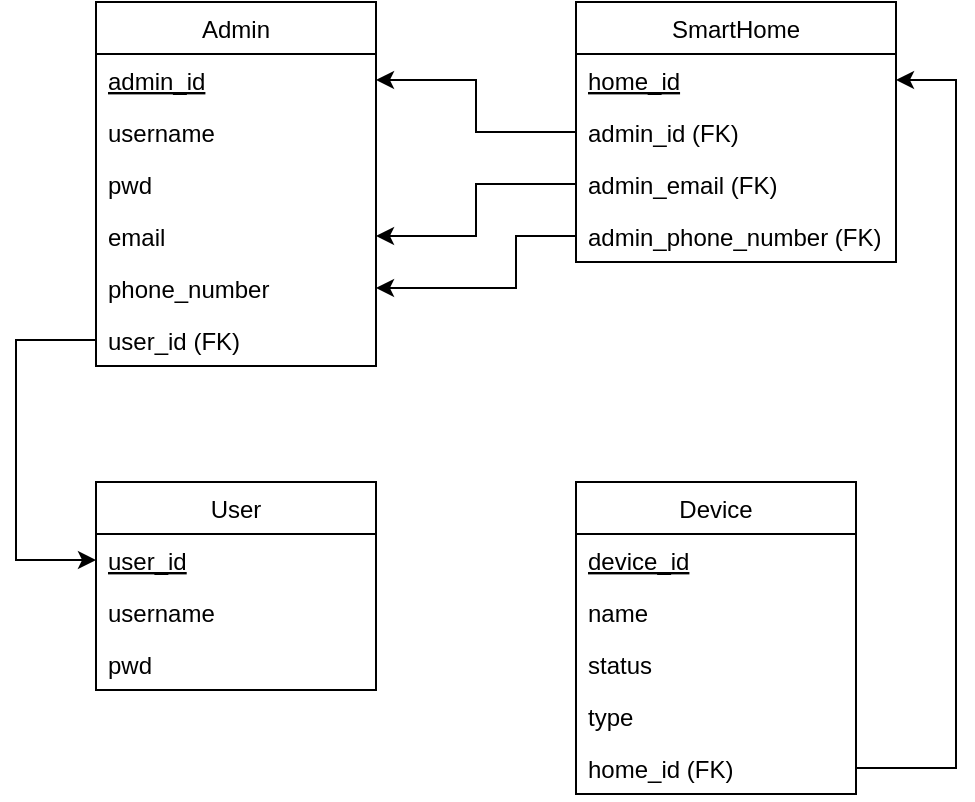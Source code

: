 <mxfile version="12.6.5" type="device"><diagram id="Ls_1Bcd-akabfF73erD9" name="Page-1"><mxGraphModel dx="706" dy="908" grid="1" gridSize="10" guides="1" tooltips="1" connect="1" arrows="1" fold="1" page="1" pageScale="1" pageWidth="827" pageHeight="1169" math="0" shadow="0"><root><mxCell id="0"/><mxCell id="1" parent="0"/><mxCell id="lIUZWNQSYjQL9d-U3Wap-2" value="User" style="swimlane;fontStyle=0;childLayout=stackLayout;horizontal=1;startSize=26;fillColor=none;horizontalStack=0;resizeParent=1;resizeParentMax=0;resizeLast=0;collapsible=1;marginBottom=0;" vertex="1" parent="1"><mxGeometry x="160" y="360" width="140" height="104" as="geometry"/></mxCell><mxCell id="lIUZWNQSYjQL9d-U3Wap-3" value="user_id" style="text;strokeColor=none;fillColor=none;align=left;verticalAlign=top;spacingLeft=4;spacingRight=4;overflow=hidden;rotatable=0;points=[[0,0.5],[1,0.5]];portConstraint=eastwest;fontStyle=4" vertex="1" parent="lIUZWNQSYjQL9d-U3Wap-2"><mxGeometry y="26" width="140" height="26" as="geometry"/></mxCell><mxCell id="lIUZWNQSYjQL9d-U3Wap-4" value="username" style="text;strokeColor=none;fillColor=none;align=left;verticalAlign=top;spacingLeft=4;spacingRight=4;overflow=hidden;rotatable=0;points=[[0,0.5],[1,0.5]];portConstraint=eastwest;" vertex="1" parent="lIUZWNQSYjQL9d-U3Wap-2"><mxGeometry y="52" width="140" height="26" as="geometry"/></mxCell><mxCell id="lIUZWNQSYjQL9d-U3Wap-5" value="pwd" style="text;strokeColor=none;fillColor=none;align=left;verticalAlign=top;spacingLeft=4;spacingRight=4;overflow=hidden;rotatable=0;points=[[0,0.5],[1,0.5]];portConstraint=eastwest;" vertex="1" parent="lIUZWNQSYjQL9d-U3Wap-2"><mxGeometry y="78" width="140" height="26" as="geometry"/></mxCell><mxCell id="lIUZWNQSYjQL9d-U3Wap-6" value="Admin" style="swimlane;fontStyle=0;childLayout=stackLayout;horizontal=1;startSize=26;fillColor=none;horizontalStack=0;resizeParent=1;resizeParentMax=0;resizeLast=0;collapsible=1;marginBottom=0;" vertex="1" parent="1"><mxGeometry x="160" y="120" width="140" height="182" as="geometry"/></mxCell><mxCell id="lIUZWNQSYjQL9d-U3Wap-30" value="admin_id" style="text;strokeColor=none;fillColor=none;align=left;verticalAlign=top;spacingLeft=4;spacingRight=4;overflow=hidden;rotatable=0;points=[[0,0.5],[1,0.5]];portConstraint=eastwest;fontStyle=4" vertex="1" parent="lIUZWNQSYjQL9d-U3Wap-6"><mxGeometry y="26" width="140" height="26" as="geometry"/></mxCell><mxCell id="lIUZWNQSYjQL9d-U3Wap-8" value="username" style="text;strokeColor=none;fillColor=none;align=left;verticalAlign=top;spacingLeft=4;spacingRight=4;overflow=hidden;rotatable=0;points=[[0,0.5],[1,0.5]];portConstraint=eastwest;" vertex="1" parent="lIUZWNQSYjQL9d-U3Wap-6"><mxGeometry y="52" width="140" height="26" as="geometry"/></mxCell><mxCell id="lIUZWNQSYjQL9d-U3Wap-9" value="pwd" style="text;strokeColor=none;fillColor=none;align=left;verticalAlign=top;spacingLeft=4;spacingRight=4;overflow=hidden;rotatable=0;points=[[0,0.5],[1,0.5]];portConstraint=eastwest;" vertex="1" parent="lIUZWNQSYjQL9d-U3Wap-6"><mxGeometry y="78" width="140" height="26" as="geometry"/></mxCell><mxCell id="lIUZWNQSYjQL9d-U3Wap-24" value="email" style="text;strokeColor=none;fillColor=none;align=left;verticalAlign=top;spacingLeft=4;spacingRight=4;overflow=hidden;rotatable=0;points=[[0,0.5],[1,0.5]];portConstraint=eastwest;" vertex="1" parent="lIUZWNQSYjQL9d-U3Wap-6"><mxGeometry y="104" width="140" height="26" as="geometry"/></mxCell><mxCell id="lIUZWNQSYjQL9d-U3Wap-25" value="phone_number" style="text;strokeColor=none;fillColor=none;align=left;verticalAlign=top;spacingLeft=4;spacingRight=4;overflow=hidden;rotatable=0;points=[[0,0.5],[1,0.5]];portConstraint=eastwest;" vertex="1" parent="lIUZWNQSYjQL9d-U3Wap-6"><mxGeometry y="130" width="140" height="26" as="geometry"/></mxCell><mxCell id="lIUZWNQSYjQL9d-U3Wap-7" value="user_id (FK)" style="text;strokeColor=none;fillColor=none;align=left;verticalAlign=top;spacingLeft=4;spacingRight=4;overflow=hidden;rotatable=0;points=[[0,0.5],[1,0.5]];portConstraint=eastwest;" vertex="1" parent="lIUZWNQSYjQL9d-U3Wap-6"><mxGeometry y="156" width="140" height="26" as="geometry"/></mxCell><mxCell id="lIUZWNQSYjQL9d-U3Wap-12" value="Device" style="swimlane;fontStyle=0;childLayout=stackLayout;horizontal=1;startSize=26;fillColor=none;horizontalStack=0;resizeParent=1;resizeParentMax=0;resizeLast=0;collapsible=1;marginBottom=0;" vertex="1" parent="1"><mxGeometry x="400" y="360" width="140" height="156" as="geometry"/></mxCell><mxCell id="lIUZWNQSYjQL9d-U3Wap-13" value="device_id" style="text;strokeColor=none;fillColor=none;align=left;verticalAlign=top;spacingLeft=4;spacingRight=4;overflow=hidden;rotatable=0;points=[[0,0.5],[1,0.5]];portConstraint=eastwest;fontStyle=4" vertex="1" parent="lIUZWNQSYjQL9d-U3Wap-12"><mxGeometry y="26" width="140" height="26" as="geometry"/></mxCell><mxCell id="lIUZWNQSYjQL9d-U3Wap-14" value="name" style="text;strokeColor=none;fillColor=none;align=left;verticalAlign=top;spacingLeft=4;spacingRight=4;overflow=hidden;rotatable=0;points=[[0,0.5],[1,0.5]];portConstraint=eastwest;" vertex="1" parent="lIUZWNQSYjQL9d-U3Wap-12"><mxGeometry y="52" width="140" height="26" as="geometry"/></mxCell><mxCell id="lIUZWNQSYjQL9d-U3Wap-15" value="status" style="text;strokeColor=none;fillColor=none;align=left;verticalAlign=top;spacingLeft=4;spacingRight=4;overflow=hidden;rotatable=0;points=[[0,0.5],[1,0.5]];portConstraint=eastwest;" vertex="1" parent="lIUZWNQSYjQL9d-U3Wap-12"><mxGeometry y="78" width="140" height="26" as="geometry"/></mxCell><mxCell id="lIUZWNQSYjQL9d-U3Wap-16" value="type" style="text;strokeColor=none;fillColor=none;align=left;verticalAlign=top;spacingLeft=4;spacingRight=4;overflow=hidden;rotatable=0;points=[[0,0.5],[1,0.5]];portConstraint=eastwest;" vertex="1" parent="lIUZWNQSYjQL9d-U3Wap-12"><mxGeometry y="104" width="140" height="26" as="geometry"/></mxCell><mxCell id="lIUZWNQSYjQL9d-U3Wap-18" value="home_id (FK)" style="text;strokeColor=none;fillColor=none;align=left;verticalAlign=top;spacingLeft=4;spacingRight=4;overflow=hidden;rotatable=0;points=[[0,0.5],[1,0.5]];portConstraint=eastwest;" vertex="1" parent="lIUZWNQSYjQL9d-U3Wap-12"><mxGeometry y="130" width="140" height="26" as="geometry"/></mxCell><mxCell id="lIUZWNQSYjQL9d-U3Wap-19" value="SmartHome" style="swimlane;fontStyle=0;childLayout=stackLayout;horizontal=1;startSize=26;fillColor=none;horizontalStack=0;resizeParent=1;resizeParentMax=0;resizeLast=0;collapsible=1;marginBottom=0;" vertex="1" parent="1"><mxGeometry x="400" y="120" width="160" height="130" as="geometry"/></mxCell><mxCell id="lIUZWNQSYjQL9d-U3Wap-20" value="home_id" style="text;strokeColor=none;fillColor=none;align=left;verticalAlign=top;spacingLeft=4;spacingRight=4;overflow=hidden;rotatable=0;points=[[0,0.5],[1,0.5]];portConstraint=eastwest;fontStyle=4" vertex="1" parent="lIUZWNQSYjQL9d-U3Wap-19"><mxGeometry y="26" width="160" height="26" as="geometry"/></mxCell><mxCell id="lIUZWNQSYjQL9d-U3Wap-22" value="admin_id (FK)" style="text;strokeColor=none;fillColor=none;align=left;verticalAlign=top;spacingLeft=4;spacingRight=4;overflow=hidden;rotatable=0;points=[[0,0.5],[1,0.5]];portConstraint=eastwest;" vertex="1" parent="lIUZWNQSYjQL9d-U3Wap-19"><mxGeometry y="52" width="160" height="26" as="geometry"/></mxCell><mxCell id="lIUZWNQSYjQL9d-U3Wap-49" value="admin_email (FK)" style="text;strokeColor=none;fillColor=none;align=left;verticalAlign=top;spacingLeft=4;spacingRight=4;overflow=hidden;rotatable=0;points=[[0,0.5],[1,0.5]];portConstraint=eastwest;" vertex="1" parent="lIUZWNQSYjQL9d-U3Wap-19"><mxGeometry y="78" width="160" height="26" as="geometry"/></mxCell><mxCell id="lIUZWNQSYjQL9d-U3Wap-51" value="admin_phone_number (FK)" style="text;strokeColor=none;fillColor=none;align=left;verticalAlign=top;spacingLeft=4;spacingRight=4;overflow=hidden;rotatable=0;points=[[0,0.5],[1,0.5]];portConstraint=eastwest;" vertex="1" parent="lIUZWNQSYjQL9d-U3Wap-19"><mxGeometry y="104" width="160" height="26" as="geometry"/></mxCell><mxCell id="lIUZWNQSYjQL9d-U3Wap-27" style="edgeStyle=orthogonalEdgeStyle;rounded=0;orthogonalLoop=1;jettySize=auto;html=1;exitX=0;exitY=0.5;exitDx=0;exitDy=0;entryX=0;entryY=0.5;entryDx=0;entryDy=0;" edge="1" parent="1" source="lIUZWNQSYjQL9d-U3Wap-7" target="lIUZWNQSYjQL9d-U3Wap-3"><mxGeometry relative="1" as="geometry"><Array as="points"><mxPoint x="120" y="289"/><mxPoint x="120" y="399"/></Array></mxGeometry></mxCell><mxCell id="lIUZWNQSYjQL9d-U3Wap-40" style="edgeStyle=orthogonalEdgeStyle;rounded=0;orthogonalLoop=1;jettySize=auto;html=1;exitX=0;exitY=0.5;exitDx=0;exitDy=0;entryX=1;entryY=0.5;entryDx=0;entryDy=0;" edge="1" parent="1" source="lIUZWNQSYjQL9d-U3Wap-22" target="lIUZWNQSYjQL9d-U3Wap-30"><mxGeometry relative="1" as="geometry"/></mxCell><mxCell id="lIUZWNQSYjQL9d-U3Wap-50" style="edgeStyle=orthogonalEdgeStyle;rounded=0;orthogonalLoop=1;jettySize=auto;html=1;exitX=0;exitY=0.5;exitDx=0;exitDy=0;entryX=1;entryY=0.5;entryDx=0;entryDy=0;" edge="1" parent="1" source="lIUZWNQSYjQL9d-U3Wap-49" target="lIUZWNQSYjQL9d-U3Wap-24"><mxGeometry relative="1" as="geometry"/></mxCell><mxCell id="lIUZWNQSYjQL9d-U3Wap-52" style="edgeStyle=orthogonalEdgeStyle;rounded=0;orthogonalLoop=1;jettySize=auto;html=1;exitX=0;exitY=0.5;exitDx=0;exitDy=0;entryX=1;entryY=0.5;entryDx=0;entryDy=0;" edge="1" parent="1" source="lIUZWNQSYjQL9d-U3Wap-51" target="lIUZWNQSYjQL9d-U3Wap-25"><mxGeometry relative="1" as="geometry"><Array as="points"><mxPoint x="370" y="237"/><mxPoint x="370" y="263"/></Array></mxGeometry></mxCell><mxCell id="lIUZWNQSYjQL9d-U3Wap-53" style="edgeStyle=orthogonalEdgeStyle;rounded=0;orthogonalLoop=1;jettySize=auto;html=1;exitX=1;exitY=0.5;exitDx=0;exitDy=0;entryX=1;entryY=0.5;entryDx=0;entryDy=0;" edge="1" parent="1" source="lIUZWNQSYjQL9d-U3Wap-18" target="lIUZWNQSYjQL9d-U3Wap-20"><mxGeometry relative="1" as="geometry"><Array as="points"><mxPoint x="590" y="503"/><mxPoint x="590" y="159"/></Array></mxGeometry></mxCell></root></mxGraphModel></diagram></mxfile>